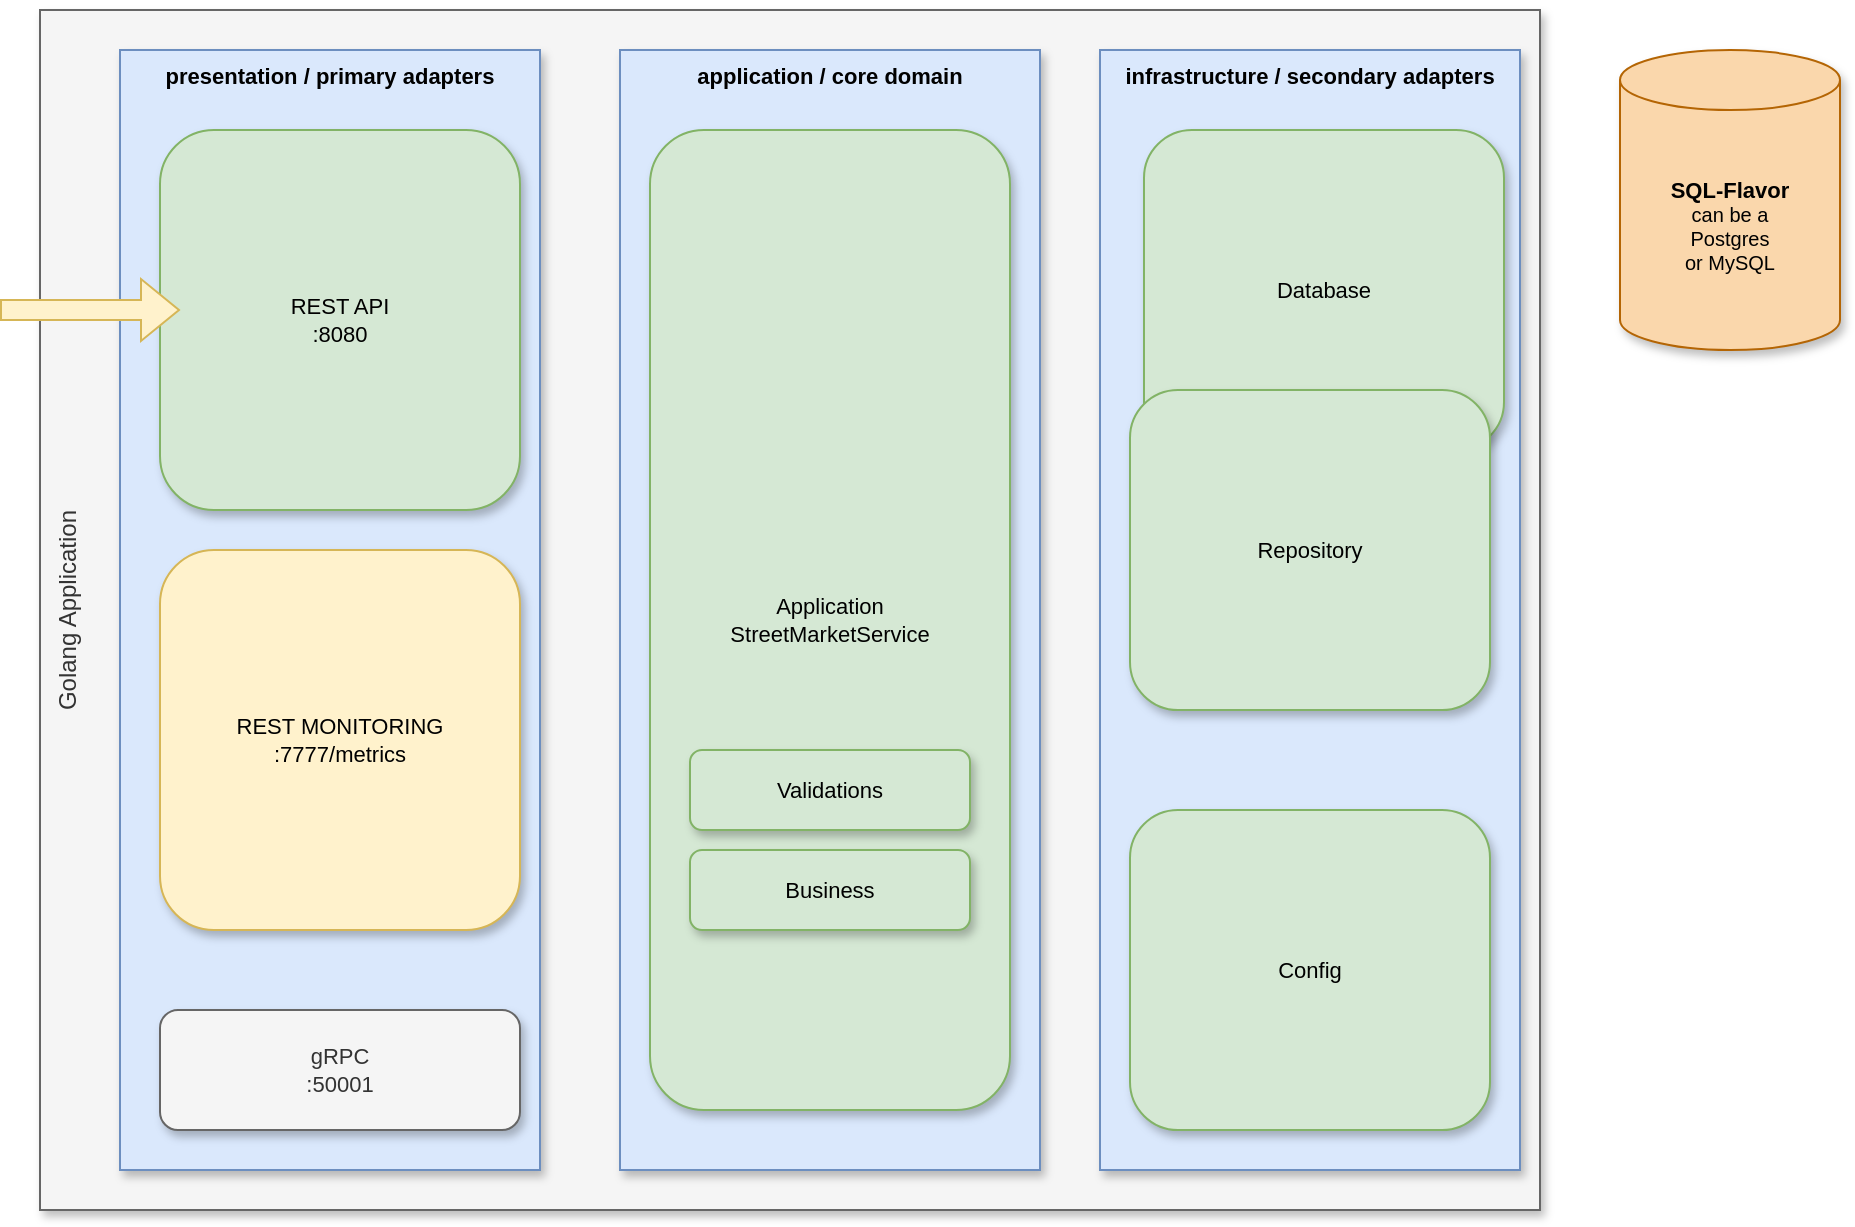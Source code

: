 <mxfile version="20.2.3" type="device"><diagram id="NooPKYhKzXaWxfWy8ULs" name="Página-1"><mxGraphModel dx="1382" dy="878" grid="1" gridSize="10" guides="1" tooltips="1" connect="1" arrows="1" fold="1" page="1" pageScale="1" pageWidth="1169" pageHeight="827" math="0" shadow="0"><root><mxCell id="0"/><mxCell id="1" parent="0"/><mxCell id="G7Tx_WJqPKsVI8cAfpW_-1" value="Golang Application" style="rounded=0;whiteSpace=wrap;html=1;horizontal=0;align=center;verticalAlign=top;fontFamily=Helvetica;shadow=1;fillColor=#f5f5f5;strokeColor=#666666;fontColor=#333333;" parent="1" vertex="1"><mxGeometry x="230" y="130" width="750" height="600" as="geometry"/></mxCell><mxCell id="G7Tx_WJqPKsVI8cAfpW_-2" value="&lt;b&gt;&lt;font style=&quot;font-size: 11px;&quot;&gt;SQL-Flavor&lt;/font&gt;&lt;/b&gt;&lt;br&gt;can be a&lt;br&gt;Postgres&lt;br&gt;or MySQL" style="shape=cylinder3;whiteSpace=wrap;html=1;boundedLbl=1;backgroundOutline=1;size=15;fontFamily=Helvetica;shadow=1;fillColor=#fad7ac;strokeColor=#b46504;fontSize=10;" parent="1" vertex="1"><mxGeometry x="1020" y="150" width="110" height="150" as="geometry"/></mxCell><mxCell id="G7Tx_WJqPKsVI8cAfpW_-3" value="presentation / primary adapters" style="rounded=0;whiteSpace=wrap;html=1;shadow=1;fontFamily=Helvetica;glass=0;verticalAlign=top;fillColor=#dae8fc;strokeColor=#6c8ebf;fontStyle=1;fontSize=11;" parent="1" vertex="1"><mxGeometry x="270" y="150" width="210" height="560" as="geometry"/></mxCell><mxCell id="G7Tx_WJqPKsVI8cAfpW_-4" value="application / core domain" style="rounded=0;whiteSpace=wrap;html=1;shadow=1;fontFamily=Helvetica;glass=0;verticalAlign=top;fillColor=#dae8fc;strokeColor=#6c8ebf;fontStyle=1;fontSize=11;" parent="1" vertex="1"><mxGeometry x="520" y="150" width="210" height="560" as="geometry"/></mxCell><mxCell id="G7Tx_WJqPKsVI8cAfpW_-5" value="infrastructure / secondary adapters" style="rounded=0;whiteSpace=wrap;html=1;shadow=1;fontFamily=Helvetica;glass=0;verticalAlign=top;fillColor=#dae8fc;strokeColor=#6c8ebf;fontStyle=1;fontSize=11;" parent="1" vertex="1"><mxGeometry x="760" y="150" width="210" height="560" as="geometry"/></mxCell><mxCell id="G7Tx_WJqPKsVI8cAfpW_-6" value="REST API&lt;br&gt;:8080" style="rounded=1;whiteSpace=wrap;html=1;shadow=1;glass=0;fontFamily=Helvetica;fontSize=11;fillColor=#d5e8d4;strokeColor=#82b366;" parent="1" vertex="1"><mxGeometry x="290" y="190" width="180" height="190" as="geometry"/></mxCell><mxCell id="p-CRuI_shjnMN5d1bnyP-1" value="REST MONITORING&lt;br&gt;:7777/metrics" style="rounded=1;whiteSpace=wrap;html=1;shadow=1;glass=0;fontFamily=Helvetica;fontSize=11;fillColor=#fff2cc;strokeColor=#d6b656;" vertex="1" parent="1"><mxGeometry x="290" y="400" width="180" height="190" as="geometry"/></mxCell><mxCell id="p-CRuI_shjnMN5d1bnyP-3" value="" style="shape=flexArrow;endArrow=classic;html=1;rounded=0;fillColor=#fff2cc;strokeColor=#d6b656;" edge="1" parent="1"><mxGeometry width="50" height="50" relative="1" as="geometry"><mxPoint x="210" y="280" as="sourcePoint"/><mxPoint x="300" y="280" as="targetPoint"/></mxGeometry></mxCell><mxCell id="p-CRuI_shjnMN5d1bnyP-4" value="Application&lt;br&gt;StreetMarketService" style="rounded=1;whiteSpace=wrap;html=1;shadow=1;glass=0;fontFamily=Helvetica;fontSize=11;fillColor=#d5e8d4;strokeColor=#82b366;" vertex="1" parent="1"><mxGeometry x="535" y="190" width="180" height="490" as="geometry"/></mxCell><mxCell id="p-CRuI_shjnMN5d1bnyP-5" value="Database" style="rounded=1;whiteSpace=wrap;html=1;shadow=1;glass=0;fontFamily=Helvetica;fontSize=11;fillColor=#d5e8d4;strokeColor=#82b366;" vertex="1" parent="1"><mxGeometry x="782" y="190" width="180" height="160" as="geometry"/></mxCell><mxCell id="p-CRuI_shjnMN5d1bnyP-6" value="gRPC&lt;br&gt;:50001" style="rounded=1;whiteSpace=wrap;html=1;shadow=1;glass=0;fontFamily=Helvetica;fontSize=11;fillColor=#f5f5f5;strokeColor=#666666;fontColor=#333333;" vertex="1" parent="1"><mxGeometry x="290" y="630" width="180" height="60" as="geometry"/></mxCell><mxCell id="p-CRuI_shjnMN5d1bnyP-7" value="Repository" style="rounded=1;whiteSpace=wrap;html=1;shadow=1;glass=0;fontFamily=Helvetica;fontSize=11;fillColor=#d5e8d4;strokeColor=#82b366;" vertex="1" parent="1"><mxGeometry x="775" y="320" width="180" height="160" as="geometry"/></mxCell><mxCell id="p-CRuI_shjnMN5d1bnyP-8" value="Config" style="rounded=1;whiteSpace=wrap;html=1;shadow=1;glass=0;fontFamily=Helvetica;fontSize=11;fillColor=#d5e8d4;strokeColor=#82b366;" vertex="1" parent="1"><mxGeometry x="775" y="530" width="180" height="160" as="geometry"/></mxCell><mxCell id="p-CRuI_shjnMN5d1bnyP-9" value="Validations" style="rounded=1;whiteSpace=wrap;html=1;shadow=1;glass=0;fontFamily=Helvetica;fontSize=11;fillColor=#d5e8d4;strokeColor=#82b366;" vertex="1" parent="1"><mxGeometry x="555" y="500" width="140" height="40" as="geometry"/></mxCell><mxCell id="p-CRuI_shjnMN5d1bnyP-10" value="Business" style="rounded=1;whiteSpace=wrap;html=1;shadow=1;glass=0;fontFamily=Helvetica;fontSize=11;fillColor=#d5e8d4;strokeColor=#82b366;" vertex="1" parent="1"><mxGeometry x="555" y="550" width="140" height="40" as="geometry"/></mxCell></root></mxGraphModel></diagram></mxfile>